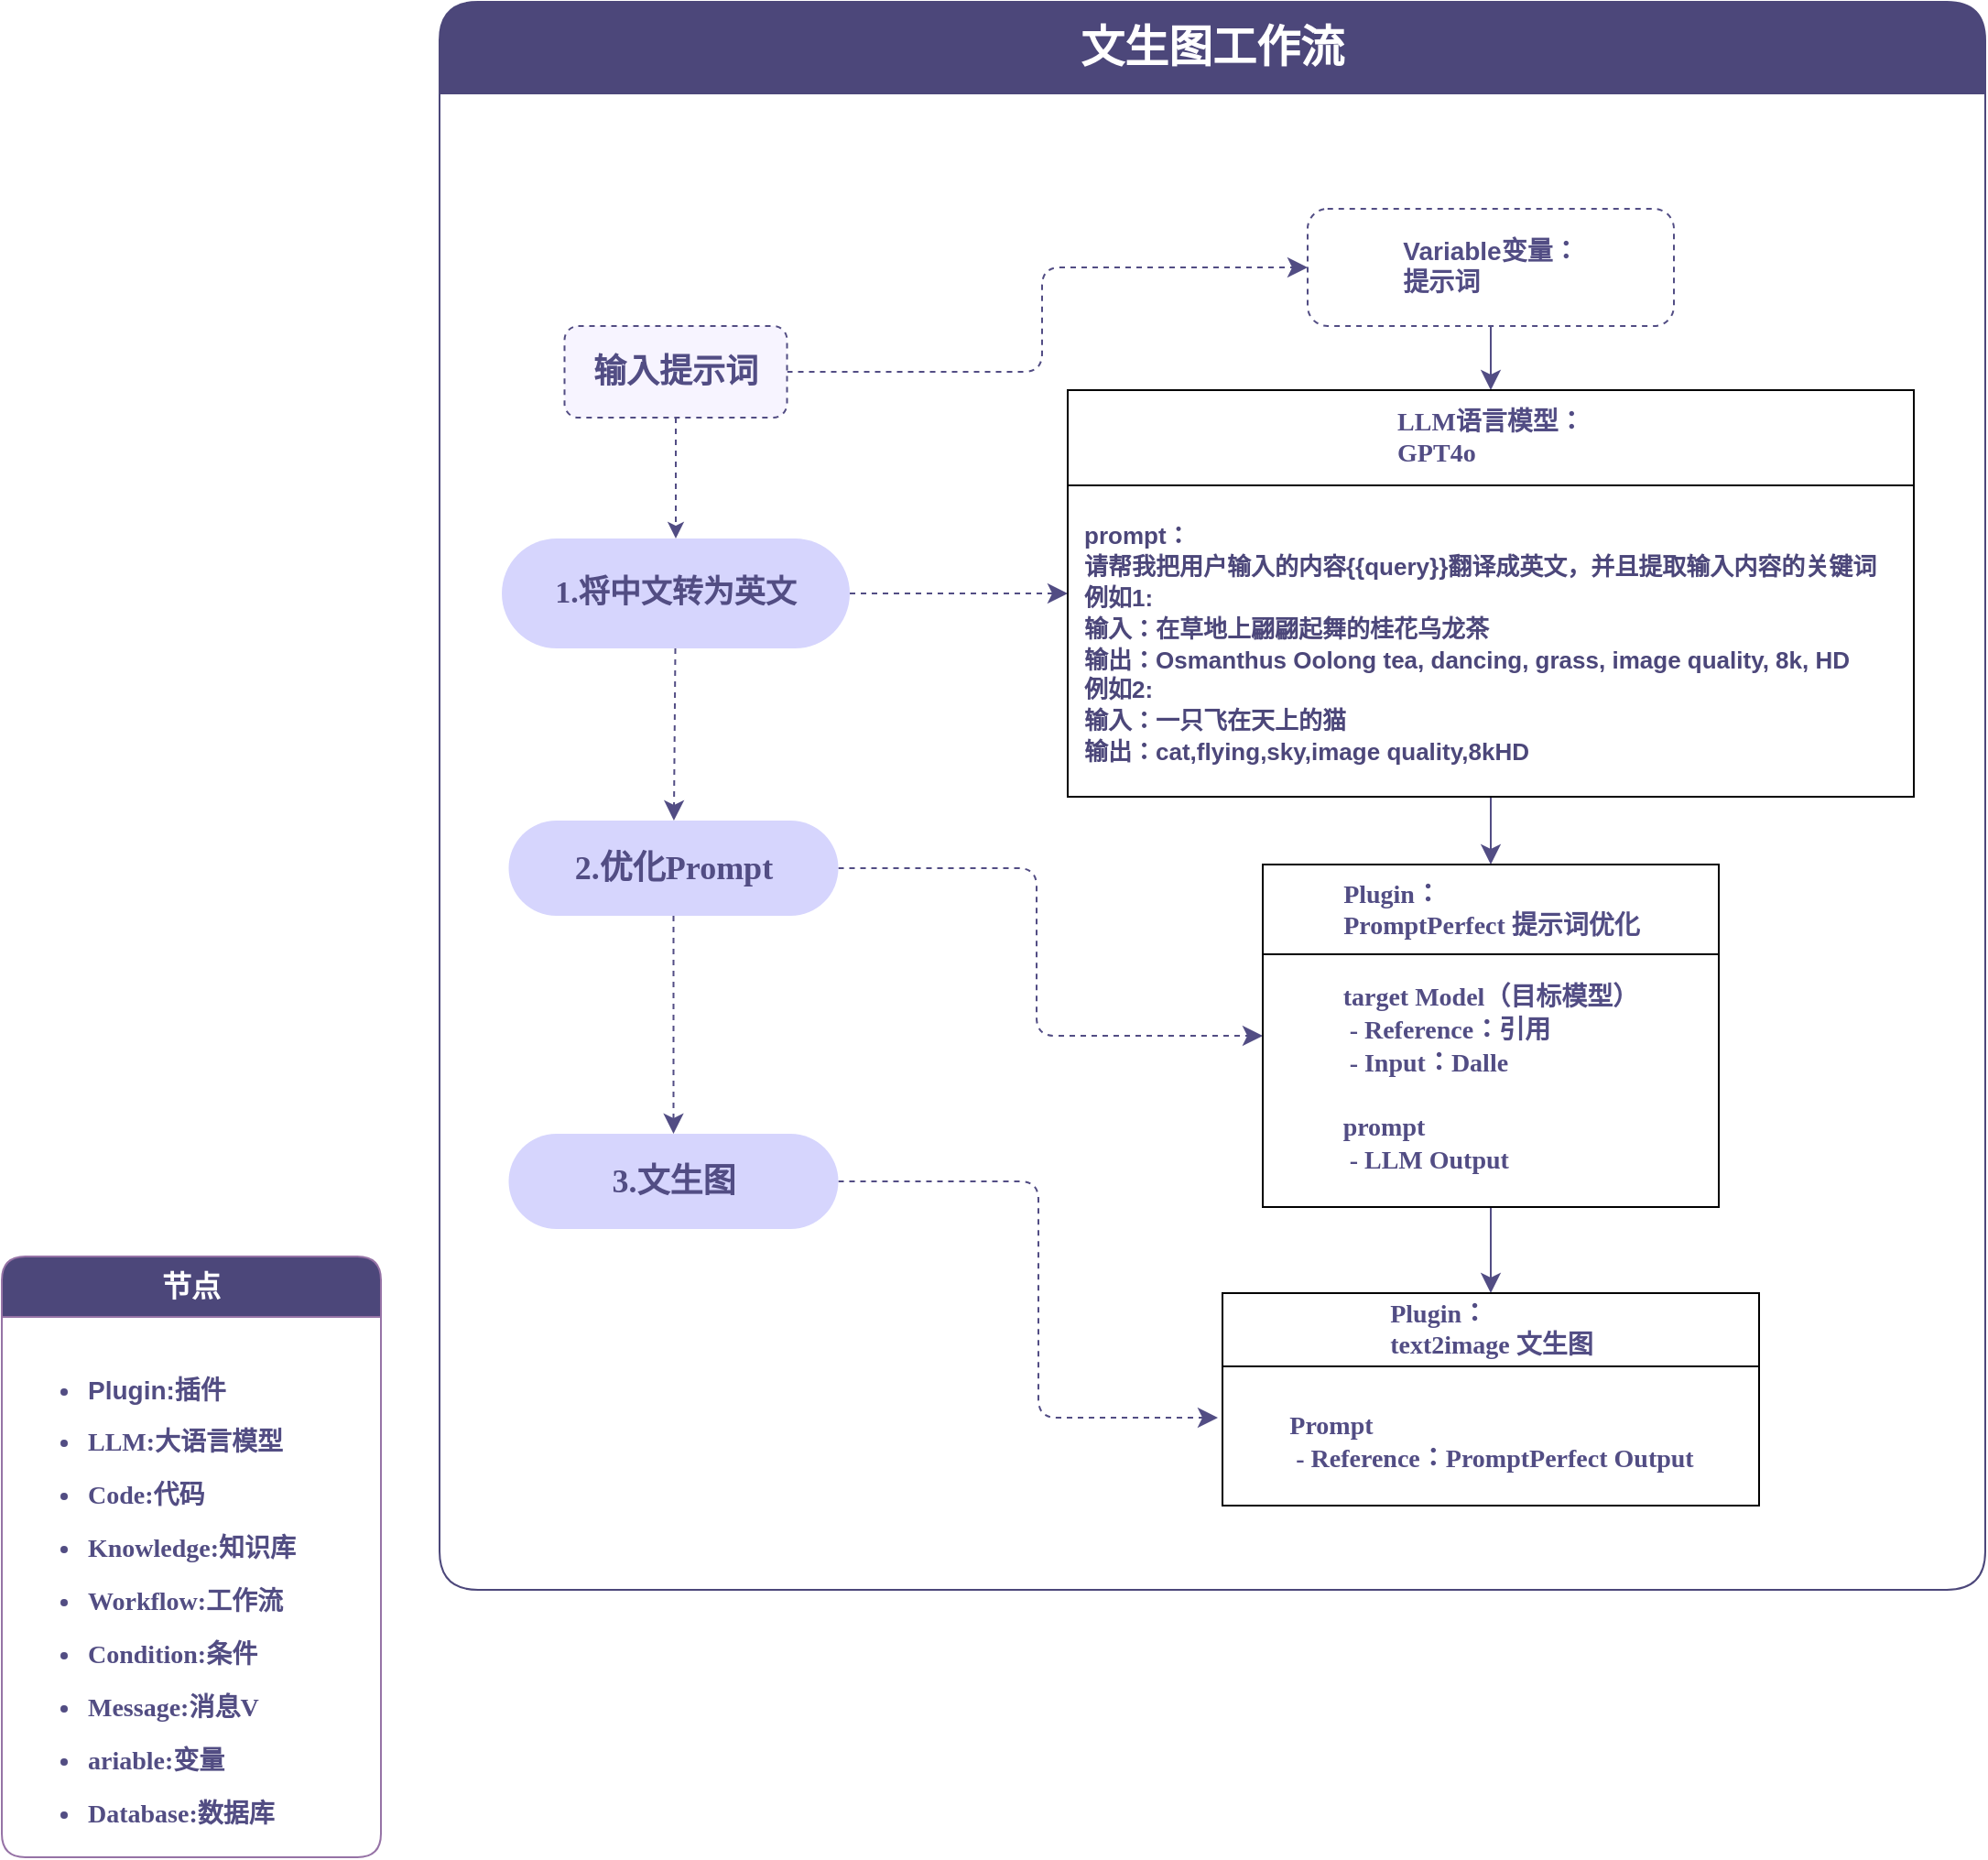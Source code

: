 <mxfile version="24.6.0" type="github">
  <diagram name="第 1 页" id="9lTrAyYvJ4b7SjN_BanK">
    <mxGraphModel dx="2449" dy="1926" grid="0" gridSize="10" guides="1" tooltips="1" connect="1" arrows="1" fold="1" page="0" pageScale="1" pageWidth="827" pageHeight="1169" background="none" math="0" shadow="0">
      <root>
        <mxCell id="0" />
        <mxCell id="1" parent="0" />
        <mxCell id="PttNPXMBNqtkQihDIfYs-9" style="edgeStyle=none;curved=0;rounded=1;orthogonalLoop=1;jettySize=auto;html=1;entryX=0.5;entryY=0;entryDx=0;entryDy=0;fontSize=12;dashed=1;strokeColor=#524d84;endArrow=classic;endFill=1;" parent="1" source="FY6Npwd8T1jpSmkpjrEg-1" target="FY6Npwd8T1jpSmkpjrEg-2" edge="1">
          <mxGeometry relative="1" as="geometry" />
        </mxCell>
        <mxCell id="lRKWrLbBrvNwT5fJQd2l-1" style="edgeStyle=orthogonalEdgeStyle;shape=connector;rounded=1;orthogonalLoop=1;jettySize=auto;html=1;exitX=1;exitY=0.5;exitDx=0;exitDy=0;entryX=0;entryY=0.5;entryDx=0;entryDy=0;dashed=1;strokeColor=#524d84;align=center;verticalAlign=middle;fontFamily=Helvetica;fontSize=12;fontColor=default;labelBackgroundColor=default;startSize=8;endArrow=classic;endFill=1;endSize=8;" edge="1" parent="1" source="FY6Npwd8T1jpSmkpjrEg-1" target="PttNPXMBNqtkQihDIfYs-20">
          <mxGeometry relative="1" as="geometry">
            <Array as="points">
              <mxPoint x="532" y="-318" />
              <mxPoint x="532" y="-375" />
            </Array>
          </mxGeometry>
        </mxCell>
        <mxCell id="FY6Npwd8T1jpSmkpjrEg-1" value="&lt;div style=&quot;line-height: 1.3; font-family: &amp;quot;Chiron Sans HK Pro&amp;quot;; vertical-align: middle; color: rgb(82, 77, 132); font-size: 18px; font-weight: bold;&quot;&gt;&lt;p&gt;&lt;span style=&quot;background-image: initial; background-position: initial; background-size: initial; background-repeat: initial; background-attachment: initial; background-origin: initial; background-clip: initial;&quot;&gt;输入提示词&lt;/span&gt;&lt;/p&gt;&lt;/div&gt;" style="rounded=1;whiteSpace=wrap;html=1;fillColor=#f7f4ff;strokeColor=#524d83;fontColor=#333333;dashed=1;" parent="1" vertex="1">
          <mxGeometry x="271.25" y="-343" width="121.5" height="50" as="geometry" />
        </mxCell>
        <mxCell id="PttNPXMBNqtkQihDIfYs-2" value="" style="edgeStyle=none;curved=0;rounded=1;orthogonalLoop=1;jettySize=auto;html=1;fontSize=12;startSize=8;endSize=8;dashed=1;strokeColor=#524d84;align=center;verticalAlign=middle;fontFamily=Helvetica;fontColor=default;labelBackgroundColor=default;endArrow=classic;endFill=1;" parent="1" source="FY6Npwd8T1jpSmkpjrEg-2" target="PttNPXMBNqtkQihDIfYs-1" edge="1">
          <mxGeometry relative="1" as="geometry" />
        </mxCell>
        <mxCell id="lRKWrLbBrvNwT5fJQd2l-10" style="edgeStyle=orthogonalEdgeStyle;shape=connector;rounded=1;orthogonalLoop=1;jettySize=auto;html=1;exitX=1;exitY=0.5;exitDx=0;exitDy=0;entryX=0;entryY=0.5;entryDx=0;entryDy=0;dashed=1;strokeColor=#524d84;align=center;verticalAlign=middle;fontFamily=Helvetica;fontSize=12;fontColor=default;labelBackgroundColor=default;startSize=8;endArrow=classic;endFill=1;endSize=8;" edge="1" parent="1" source="FY6Npwd8T1jpSmkpjrEg-2" target="lRKWrLbBrvNwT5fJQd2l-9">
          <mxGeometry relative="1" as="geometry">
            <Array as="points">
              <mxPoint x="486" y="-197" />
              <mxPoint x="486" y="-197" />
            </Array>
          </mxGeometry>
        </mxCell>
        <mxCell id="FY6Npwd8T1jpSmkpjrEg-2" value="&lt;div style=&quot;line-height: 1.3; font-family: &amp;quot;Chiron Sans HK Pro&amp;quot;; vertical-align: middle; font-size: 17px;&quot;&gt;&lt;p style=&quot;font-size: 17px;&quot;&gt;1.将中文转为英文&lt;/p&gt;&lt;/div&gt;" style="rounded=1;whiteSpace=wrap;html=1;fillColor=#d6d5fd;strokeColor=none;arcSize=50;fontColor=#524d83;fontStyle=1;fontSize=17;" parent="1" vertex="1">
          <mxGeometry x="237" y="-227" width="190" height="60" as="geometry" />
        </mxCell>
        <mxCell id="lRKWrLbBrvNwT5fJQd2l-15" value="" style="edgeStyle=orthogonalEdgeStyle;shape=connector;rounded=1;orthogonalLoop=1;jettySize=auto;html=1;dashed=1;strokeColor=#524d84;align=center;verticalAlign=middle;fontFamily=Helvetica;fontSize=12;fontColor=default;labelBackgroundColor=default;startSize=8;endArrow=classic;endFill=1;endSize=8;" edge="1" parent="1" source="PttNPXMBNqtkQihDIfYs-1" target="lRKWrLbBrvNwT5fJQd2l-14">
          <mxGeometry relative="1" as="geometry" />
        </mxCell>
        <mxCell id="lRKWrLbBrvNwT5fJQd2l-18" style="edgeStyle=orthogonalEdgeStyle;shape=connector;rounded=1;orthogonalLoop=1;jettySize=auto;html=1;exitX=1;exitY=0.5;exitDx=0;exitDy=0;entryX=0;entryY=0.5;entryDx=0;entryDy=0;dashed=1;strokeColor=#524d84;align=center;verticalAlign=middle;fontFamily=Helvetica;fontSize=12;fontColor=default;labelBackgroundColor=default;startSize=8;endArrow=classic;endFill=1;endSize=8;" edge="1" parent="1" source="PttNPXMBNqtkQihDIfYs-1" target="lRKWrLbBrvNwT5fJQd2l-13">
          <mxGeometry relative="1" as="geometry">
            <Array as="points">
              <mxPoint x="529" y="-47" />
              <mxPoint x="529" y="45" />
            </Array>
          </mxGeometry>
        </mxCell>
        <mxCell id="PttNPXMBNqtkQihDIfYs-1" value="&lt;div style=&quot;line-height: 1.3; font-family: &amp;quot;Chiron Sans HK Pro&amp;quot;; vertical-align: middle; color: rgb(82, 77, 132); font-size: 18px; font-weight: bold;&quot;&gt;&lt;div style=&quot;line-height: 1.3; vertical-align: middle;&quot;&gt;&lt;p&gt;2.优化Prompt&lt;/p&gt;&lt;/div&gt;&lt;/div&gt;" style="rounded=1;whiteSpace=wrap;html=1;fillColor=#d6d5fd;strokeColor=none;arcSize=50;align=center;verticalAlign=middle;fontFamily=Helvetica;fontSize=17;fontColor=#524d83;fontStyle=1;" parent="1" vertex="1">
          <mxGeometry x="240.75" y="-73" width="180" height="52" as="geometry" />
        </mxCell>
        <mxCell id="lRKWrLbBrvNwT5fJQd2l-11" style="shape=connector;rounded=1;orthogonalLoop=1;jettySize=auto;html=1;exitX=0.5;exitY=1;exitDx=0;exitDy=0;entryX=0.5;entryY=0;entryDx=0;entryDy=0;strokeColor=#524d84;align=center;verticalAlign=middle;fontFamily=Helvetica;fontSize=12;fontColor=default;labelBackgroundColor=default;startSize=8;endArrow=classic;endFill=1;endSize=8;" edge="1" parent="1" source="PttNPXMBNqtkQihDIfYs-20" target="lRKWrLbBrvNwT5fJQd2l-9">
          <mxGeometry relative="1" as="geometry" />
        </mxCell>
        <mxCell id="PttNPXMBNqtkQihDIfYs-20" value="&lt;div style=&quot;line-height: 20%; vertical-align: top; color: rgb(82, 77, 132); font-size: 14px; font-weight: bold;&quot;&gt;&lt;p style=&quot;text-align: justify; line-height: 20%; font-size: 14px;&quot;&gt;&lt;font style=&quot;font-size: 14px;&quot; face=&quot;Helvetica&quot;&gt;Variable变量：&lt;/font&gt;&lt;/p&gt;&lt;p style=&quot;text-align: justify; line-height: 20%; font-size: 14px;&quot;&gt;&lt;font style=&quot;font-size: 14px;&quot; face=&quot;aLDYF8aHoTCgzbLq1X3a&quot;&gt;提示词&lt;/font&gt;&lt;/p&gt;&lt;/div&gt;" style="rounded=1;whiteSpace=wrap;html=1;fontFamily=Helvetica;fontSize=14;fontColor=default;labelBackgroundColor=default;strokeColor=#524d84;dashed=1;strokeWidth=1;spacing=0;align=center;arcSize=17;" parent="1" vertex="1">
          <mxGeometry x="677" y="-407" width="200" height="64" as="geometry" />
        </mxCell>
        <mxCell id="PttNPXMBNqtkQihDIfYs-23" value="&lt;div style=&quot;line-height: 90%; font-family: &amp;quot;Chiron Sans HK Pro&amp;quot;; text-align: left; vertical-align: top;&quot;&gt;&lt;p style=&quot;line-height: 90%;&quot;&gt;&lt;font style=&quot;font-size: 16px;&quot;&gt;节点&lt;/font&gt;&lt;/p&gt;&lt;/div&gt;" style="swimlane;whiteSpace=wrap;html=1;fontFamily=Helvetica;fontSize=12;labelBackgroundColor=none;startSize=33;labelBorderColor=none;strokeColor=#9673a6;fillColor=#4c477a;fontColor=#ffffff;rounded=1;arcSize=13;" parent="1" vertex="1">
          <mxGeometry x="-36" y="165" width="207" height="328" as="geometry" />
        </mxCell>
        <mxCell id="PttNPXMBNqtkQihDIfYs-34" value="&lt;font face=&quot;Helvetica&quot; style=&quot;font-size: 14px;&quot;&gt;&lt;ul style=&quot;line-height: 200%;&quot;&gt;&lt;li&gt;&lt;font face=&quot;Helvetica&quot; style=&quot;font-size: 14px;&quot;&gt;Plugin:插件&lt;/font&gt;&lt;/li&gt;&lt;li&gt;&lt;font face=&quot;J9HjFA61Q-ZLZLiDTO3Z&quot; style=&quot;font-size: 14px;&quot;&gt;LLM:大语言模型&lt;/font&gt;&lt;/li&gt;&lt;li&gt;&lt;font face=&quot;J9HjFA61Q-ZLZLiDTO3Z&quot; style=&quot;font-size: 14px;&quot;&gt;Code:代码&lt;/font&gt;&lt;/li&gt;&lt;li&gt;&lt;font face=&quot;J9HjFA61Q-ZLZLiDTO3Z&quot; style=&quot;font-size: 14px;&quot;&gt;Knowledge:知识库&lt;/font&gt;&lt;/li&gt;&lt;li&gt;&lt;font face=&quot;J9HjFA61Q-ZLZLiDTO3Z&quot; style=&quot;font-size: 14px;&quot;&gt;Workflow:工作流&lt;/font&gt;&lt;/li&gt;&lt;li&gt;&lt;font face=&quot;J9HjFA61Q-ZLZLiDTO3Z&quot; style=&quot;font-size: 14px;&quot;&gt;Condition:条件&lt;/font&gt;&lt;/li&gt;&lt;li&gt;&lt;font face=&quot;J9HjFA61Q-ZLZLiDTO3Z&quot; style=&quot;font-size: 14px;&quot;&gt;Message:消息V&lt;/font&gt;&lt;/li&gt;&lt;li&gt;&lt;font face=&quot;J9HjFA61Q-ZLZLiDTO3Z&quot; style=&quot;font-size: 14px;&quot;&gt;ariable:变量&lt;/font&gt;&lt;/li&gt;&lt;li&gt;&lt;span style=&quot;font-size: 14px;&quot;&gt;&lt;font face=&quot;J9HjFA61Q-ZLZLiDTO3Z&quot;&gt;Database:数据库&lt;/font&gt;&lt;/span&gt;&lt;/li&gt;&lt;/ul&gt;&lt;/font&gt;" style="text;strokeColor=none;fillColor=none;html=1;whiteSpace=wrap;verticalAlign=top;overflow=hidden;fontFamily=Helvetica;fontSize=12;fontColor=#524d83;labelBackgroundColor=default;fontStyle=1" parent="PttNPXMBNqtkQihDIfYs-23" vertex="1">
          <mxGeometry x="5" y="38" width="184" height="283" as="geometry" />
        </mxCell>
        <mxCell id="PttNPXMBNqtkQihDIfYs-35" style="edgeStyle=none;shape=connector;curved=0;rounded=1;orthogonalLoop=1;jettySize=auto;html=1;exitX=0.25;exitY=0;exitDx=0;exitDy=0;dashed=1;strokeColor=#524d84;align=center;verticalAlign=middle;fontFamily=Helvetica;fontSize=12;fontColor=default;labelBackgroundColor=default;startSize=8;endArrow=classic;endFill=1;endSize=8;" parent="PttNPXMBNqtkQihDIfYs-23" source="PttNPXMBNqtkQihDIfYs-34" target="PttNPXMBNqtkQihDIfYs-34" edge="1">
          <mxGeometry relative="1" as="geometry" />
        </mxCell>
        <mxCell id="lRKWrLbBrvNwT5fJQd2l-20" style="edgeStyle=orthogonalEdgeStyle;shape=connector;rounded=1;orthogonalLoop=1;jettySize=auto;html=1;entryX=0.5;entryY=0;entryDx=0;entryDy=0;strokeColor=#524d84;align=center;verticalAlign=middle;fontFamily=Helvetica;fontSize=12;fontColor=default;labelBackgroundColor=default;startSize=8;endArrow=classic;endFill=1;endSize=8;" edge="1" parent="1" source="lRKWrLbBrvNwT5fJQd2l-9" target="lRKWrLbBrvNwT5fJQd2l-13">
          <mxGeometry relative="1" as="geometry" />
        </mxCell>
        <mxCell id="lRKWrLbBrvNwT5fJQd2l-9" value="&lt;p style=&quot;color: rgb(82, 77, 132); font-family: &amp;quot;Chiron Sans HK Pro&amp;quot;; font-size: 14px; text-align: left; line-height: 2.8px;&quot;&gt;LLM语言模型：&lt;/p&gt;&lt;p style=&quot;color: rgb(82, 77, 132); font-family: &amp;quot;Chiron Sans HK Pro&amp;quot;; font-size: 14px; text-align: left; line-height: 2.8px;&quot;&gt;GPT4o&lt;/p&gt;" style="swimlane;whiteSpace=wrap;html=1;fontFamily=Helvetica;fontSize=12;fontColor=default;labelBackgroundColor=none;startSize=52;fillColor=none;" vertex="1" parent="1">
          <mxGeometry x="546" y="-308" width="462" height="222" as="geometry" />
        </mxCell>
        <mxCell id="PttNPXMBNqtkQihDIfYs-21" value="&lt;div style=&quot;line-height: 20%; vertical-align: top;&quot;&gt;&lt;div style=&quot;line-height: 130%; vertical-align: middle;&quot;&gt;&lt;pre style=&quot;line-height: 130%;&quot;&gt;&lt;font face=&quot;Helvetica&quot; style=&quot;&quot;&gt;&lt;b style=&quot;font-size: 13px;&quot;&gt;prompt：&lt;br style=&quot;font-size: 13px;&quot;&gt;请帮我把用户输入的内容{{query}}翻译成英文，并且提取输入内容的关键词&lt;br style=&quot;font-size: 13px;&quot;&gt;例如1:&lt;br style=&quot;font-size: 13px;&quot;&gt;输入：&lt;/b&gt;&lt;b&gt;在草地上翩翩起舞的桂花乌龙茶&lt;/b&gt;&lt;b style=&quot;font-size: 13px;&quot;&gt;&lt;br style=&quot;font-size: 13px;&quot;&gt;输出：&lt;/b&gt;&lt;b&gt;Osmanthus Oolong tea, dancing, grass, image quality, 8k, HD&lt;/b&gt;&lt;b style=&quot;font-size: 13px;&quot;&gt;&lt;br style=&quot;font-size: 13px;&quot;&gt;例如2:&lt;br style=&quot;font-size: 13px;&quot;&gt;输入：一只飞在天上的猫&lt;br style=&quot;font-size: 13px;&quot;&gt;输出：cat,flying,sky,image quality,8kHD&lt;/b&gt;&lt;/font&gt;&lt;/pre&gt;&lt;/div&gt;&lt;/div&gt;" style="rounded=0;html=1;fontFamily=Helvetica;fontSize=13;fontColor=#4c477a;labelBackgroundColor=default;strokeColor=none;dashed=1;strokeWidth=1;spacing=0;align=left;arcSize=0;verticalAlign=middle;fillColor=none;whiteSpace=wrap;horizontal=1;" parent="lRKWrLbBrvNwT5fJQd2l-9" vertex="1">
          <mxGeometry x="9" y="63" width="444" height="152" as="geometry" />
        </mxCell>
        <mxCell id="lRKWrLbBrvNwT5fJQd2l-21" style="edgeStyle=orthogonalEdgeStyle;shape=connector;rounded=1;orthogonalLoop=1;jettySize=auto;html=1;exitX=0.5;exitY=1;exitDx=0;exitDy=0;entryX=0.5;entryY=0;entryDx=0;entryDy=0;strokeColor=#524d84;align=center;verticalAlign=middle;fontFamily=Helvetica;fontSize=12;fontColor=default;labelBackgroundColor=default;startSize=8;endArrow=classic;endFill=1;endSize=8;" edge="1" parent="1" source="lRKWrLbBrvNwT5fJQd2l-13" target="lRKWrLbBrvNwT5fJQd2l-16">
          <mxGeometry relative="1" as="geometry" />
        </mxCell>
        <mxCell id="lRKWrLbBrvNwT5fJQd2l-13" value="&lt;p style=&quot;color: rgb(82, 77, 132); font-family: &amp;quot;Chiron Sans HK Pro&amp;quot;; font-size: 14px; text-align: left; line-height: 2.8px;&quot;&gt;Plugin：&lt;/p&gt;&lt;p style=&quot;color: rgb(82, 77, 132); font-family: &amp;quot;Chiron Sans HK Pro&amp;quot;; font-size: 14px; text-align: left; line-height: 2.8px;&quot;&gt;PromptPerfect 提示词优化&lt;/p&gt;" style="swimlane;whiteSpace=wrap;html=1;fontFamily=Helvetica;fontSize=12;fontColor=default;labelBackgroundColor=none;startSize=49;" vertex="1" parent="1">
          <mxGeometry x="652.5" y="-49" width="249" height="187" as="geometry" />
        </mxCell>
        <mxCell id="PttNPXMBNqtkQihDIfYs-22" value="&lt;div style=&quot;line-height: 20%; vertical-align: top;&quot;&gt;&lt;div style=&quot;line-height: 20%; text-align: left; vertical-align: middle;&quot;&gt;&lt;div style=&quot;line-height: 20%; vertical-align: middle;&quot;&gt;&lt;p style=&quot;line-height: 20%;&quot;&gt;&lt;font face=&quot;Chiron Sans HK Pro&quot; color=&quot;#524d84&quot;&gt;&lt;b&gt;target Model（目标模型）&lt;/b&gt;&lt;/font&gt;&lt;/p&gt;&lt;p style=&quot;line-height: 20%;&quot;&gt;&lt;font face=&quot;Chiron Sans HK Pro&quot; color=&quot;#524d84&quot;&gt;&lt;b&gt;&amp;nbsp;- Reference：引用&lt;/b&gt;&lt;/font&gt;&lt;/p&gt;&lt;p style=&quot;line-height: 20%;&quot;&gt;&lt;font face=&quot;Chiron Sans HK Pro&quot; color=&quot;#524d84&quot;&gt;&lt;b&gt;&amp;nbsp;- Input：Dalle&lt;/b&gt;&lt;/font&gt;&lt;/p&gt;&lt;p style=&quot;line-height: 20%;&quot;&gt;&lt;font face=&quot;Chiron Sans HK Pro&quot; color=&quot;#524d84&quot;&gt;&lt;b&gt;&lt;br&gt;&lt;/b&gt;&lt;/font&gt;&lt;/p&gt;&lt;p style=&quot;line-height: 20%;&quot;&gt;&lt;font face=&quot;Chiron Sans HK Pro&quot; color=&quot;#524d84&quot;&gt;&lt;b&gt;prompt&lt;/b&gt;&lt;/font&gt;&lt;/p&gt;&lt;p style=&quot;line-height: 20%;&quot;&gt;&lt;font face=&quot;Chiron Sans HK Pro&quot; color=&quot;#524d84&quot;&gt;&lt;b&gt;&amp;nbsp;- LLM Output&lt;/b&gt;&lt;/font&gt;&lt;/p&gt;&lt;/div&gt;&lt;/div&gt;&lt;/div&gt;" style="rounded=1;whiteSpace=wrap;html=1;fontFamily=Helvetica;fontSize=14;fontColor=default;labelBackgroundColor=default;strokeColor=none;dashed=1;strokeWidth=1;spacing=0;align=center;arcSize=17;verticalAlign=middle;fillColor=none;" parent="lRKWrLbBrvNwT5fJQd2l-13" vertex="1">
          <mxGeometry x="24.5" y="58" width="200" height="118" as="geometry" />
        </mxCell>
        <mxCell id="lRKWrLbBrvNwT5fJQd2l-24" style="edgeStyle=orthogonalEdgeStyle;shape=connector;rounded=1;orthogonalLoop=1;jettySize=auto;html=1;exitX=1;exitY=0.5;exitDx=0;exitDy=0;dashed=1;strokeColor=#524d84;align=center;verticalAlign=middle;fontFamily=Helvetica;fontSize=12;fontColor=default;labelBackgroundColor=default;startSize=8;endArrow=classic;endFill=1;endSize=8;" edge="1" parent="1" source="lRKWrLbBrvNwT5fJQd2l-14">
          <mxGeometry relative="1" as="geometry">
            <mxPoint x="628" y="253" as="targetPoint" />
            <Array as="points">
              <mxPoint x="530" y="124" />
              <mxPoint x="530" y="253" />
            </Array>
          </mxGeometry>
        </mxCell>
        <mxCell id="lRKWrLbBrvNwT5fJQd2l-14" value="&lt;div style=&quot;line-height: 1.3; font-family: &amp;quot;Chiron Sans HK Pro&amp;quot;; vertical-align: middle; color: rgb(82, 77, 132); font-size: 18px; font-weight: bold;&quot;&gt;&lt;div style=&quot;line-height: 1.3; vertical-align: middle;&quot;&gt;&lt;p&gt;3.文生图&lt;/p&gt;&lt;/div&gt;&lt;/div&gt;" style="rounded=1;whiteSpace=wrap;html=1;fillColor=#d6d5fd;strokeColor=none;arcSize=50;align=center;verticalAlign=middle;fontFamily=Helvetica;fontSize=17;fontColor=#524d83;fontStyle=1;" vertex="1" parent="1">
          <mxGeometry x="240.75" y="98" width="180" height="52" as="geometry" />
        </mxCell>
        <mxCell id="lRKWrLbBrvNwT5fJQd2l-16" value="&lt;p style=&quot;color: rgb(82, 77, 132); font-family: &amp;quot;Chiron Sans HK Pro&amp;quot;; font-size: 14px; text-align: left; line-height: 2.8px;&quot;&gt;Plugin：&lt;/p&gt;&lt;p style=&quot;color: rgb(82, 77, 132); font-family: &amp;quot;Chiron Sans HK Pro&amp;quot;; font-size: 14px; text-align: left; line-height: 2.8px;&quot;&gt;text2image 文生图&lt;/p&gt;" style="swimlane;whiteSpace=wrap;html=1;fontFamily=Helvetica;fontSize=12;fontColor=default;labelBackgroundColor=none;startSize=40;" vertex="1" parent="1">
          <mxGeometry x="630.5" y="185" width="293" height="116" as="geometry" />
        </mxCell>
        <mxCell id="lRKWrLbBrvNwT5fJQd2l-17" value="&lt;div style=&quot;line-height: 20%; vertical-align: top;&quot;&gt;&lt;div style=&quot;line-height: 20%; text-align: left; vertical-align: middle;&quot;&gt;&lt;div style=&quot;line-height: 20%; vertical-align: middle;&quot;&gt;&lt;p style=&quot;line-height: 20%;&quot;&gt;&lt;font face=&quot;Chiron Sans HK Pro&quot; color=&quot;#524d84&quot;&gt;&lt;b&gt;Prompt&lt;/b&gt;&lt;/font&gt;&lt;/p&gt;&lt;p style=&quot;line-height: 20%;&quot;&gt;&lt;font face=&quot;Chiron Sans HK Pro&quot; color=&quot;#524d84&quot;&gt;&lt;b&gt;&amp;nbsp;- Reference：&lt;/b&gt;&lt;/font&gt;&lt;span style=&quot;color: rgb(82, 77, 132); font-family: &amp;quot;Chiron Sans HK Pro&amp;quot;; font-weight: 700;&quot;&gt;PromptPerfect&amp;nbsp;&lt;/span&gt;&lt;b style=&quot;color: rgb(82, 77, 132); font-family: &amp;quot;Chiron Sans HK Pro&amp;quot;;&quot;&gt;Output&lt;/b&gt;&lt;/p&gt;&lt;/div&gt;&lt;/div&gt;&lt;/div&gt;" style="rounded=1;whiteSpace=wrap;html=1;fontFamily=Helvetica;fontSize=14;fontColor=default;labelBackgroundColor=default;strokeColor=none;dashed=1;strokeWidth=1;spacing=0;align=center;arcSize=17;verticalAlign=middle;fillColor=none;" vertex="1" parent="lRKWrLbBrvNwT5fJQd2l-16">
          <mxGeometry x="9" y="54" width="275" height="54" as="geometry" />
        </mxCell>
        <mxCell id="lRKWrLbBrvNwT5fJQd2l-25" value="文生图工作流" style="swimlane;whiteSpace=wrap;html=1;fontFamily=Helvetica;fontSize=24;labelBackgroundColor=none;startSize=50;fillColor=#4c477a;strokeColor=#4c477a;fontColor=#FFFFFF;rounded=1;arcSize=14;" vertex="1" parent="1">
          <mxGeometry x="203" y="-520" width="844" height="867" as="geometry" />
        </mxCell>
      </root>
    </mxGraphModel>
  </diagram>
</mxfile>
